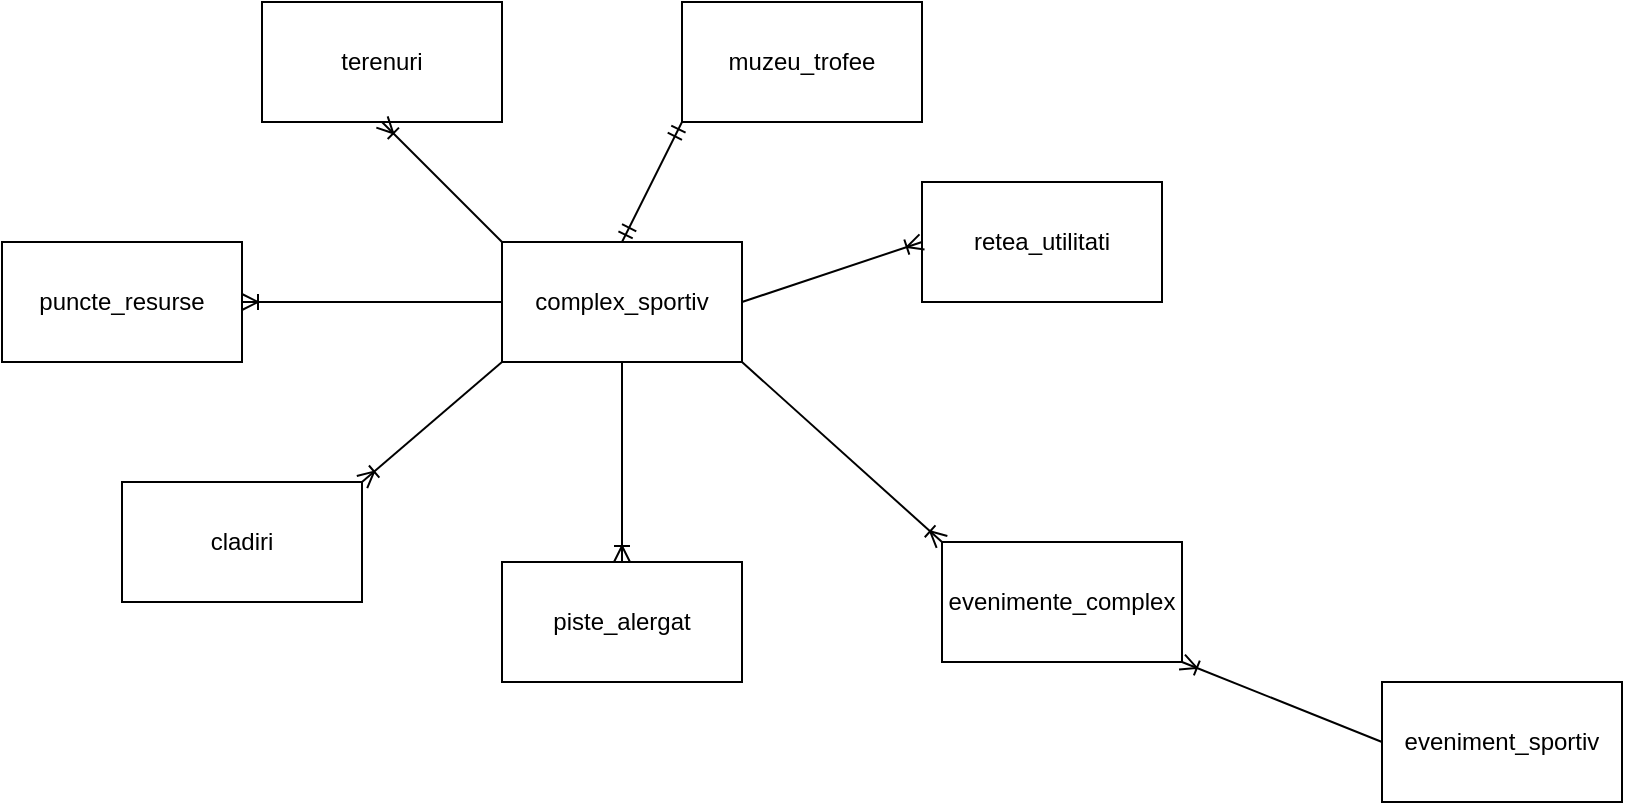 <mxfile version="24.4.8" type="device">
  <diagram id="fRDIJjPrT1TVWQbQLXxv" name="Pagină-1">
    <mxGraphModel dx="1290" dy="541" grid="1" gridSize="10" guides="1" tooltips="1" connect="1" arrows="1" fold="1" page="1" pageScale="1" pageWidth="850" pageHeight="1100" math="0" shadow="0">
      <root>
        <mxCell id="0" />
        <mxCell id="1" parent="0" />
        <mxCell id="BlQAD16sycsqLaOVK7rG-1" value="complex_sportiv" style="rounded=0;whiteSpace=wrap;html=1;" vertex="1" parent="1">
          <mxGeometry x="250" y="310" width="120" height="60" as="geometry" />
        </mxCell>
        <mxCell id="BlQAD16sycsqLaOVK7rG-2" value="cladiri" style="rounded=0;whiteSpace=wrap;html=1;" vertex="1" parent="1">
          <mxGeometry x="60" y="430" width="120" height="60" as="geometry" />
        </mxCell>
        <mxCell id="BlQAD16sycsqLaOVK7rG-3" value="puncte_resurse" style="rounded=0;whiteSpace=wrap;html=1;" vertex="1" parent="1">
          <mxGeometry y="310" width="120" height="60" as="geometry" />
        </mxCell>
        <mxCell id="BlQAD16sycsqLaOVK7rG-4" value="piste_alergat" style="rounded=0;whiteSpace=wrap;html=1;" vertex="1" parent="1">
          <mxGeometry x="250" y="470" width="120" height="60" as="geometry" />
        </mxCell>
        <mxCell id="BlQAD16sycsqLaOVK7rG-5" value="terenuri" style="rounded=0;whiteSpace=wrap;html=1;" vertex="1" parent="1">
          <mxGeometry x="130" y="190" width="120" height="60" as="geometry" />
        </mxCell>
        <mxCell id="BlQAD16sycsqLaOVK7rG-6" value="muzeu_trofee" style="rounded=0;whiteSpace=wrap;html=1;" vertex="1" parent="1">
          <mxGeometry x="340" y="190" width="120" height="60" as="geometry" />
        </mxCell>
        <mxCell id="BlQAD16sycsqLaOVK7rG-7" value="retea_utilitati" style="rounded=0;whiteSpace=wrap;html=1;" vertex="1" parent="1">
          <mxGeometry x="460" y="280" width="120" height="60" as="geometry" />
        </mxCell>
        <mxCell id="BlQAD16sycsqLaOVK7rG-8" value="" style="fontSize=12;html=1;endArrow=ERoneToMany;rounded=0;exitX=1;exitY=0.5;exitDx=0;exitDy=0;entryX=0;entryY=0.5;entryDx=0;entryDy=0;" edge="1" parent="1" source="BlQAD16sycsqLaOVK7rG-1" target="BlQAD16sycsqLaOVK7rG-7">
          <mxGeometry width="100" height="100" relative="1" as="geometry">
            <mxPoint x="380" y="440" as="sourcePoint" />
            <mxPoint x="330" y="230" as="targetPoint" />
          </mxGeometry>
        </mxCell>
        <mxCell id="BlQAD16sycsqLaOVK7rG-9" value="" style="fontSize=12;html=1;endArrow=ERoneToMany;rounded=0;exitX=0;exitY=0.5;exitDx=0;exitDy=0;entryX=1;entryY=1;entryDx=0;entryDy=0;" edge="1" parent="1" target="BlQAD16sycsqLaOVK7rG-16" source="BlQAD16sycsqLaOVK7rG-17">
          <mxGeometry width="100" height="100" relative="1" as="geometry">
            <mxPoint x="680" y="550" as="sourcePoint" />
            <mxPoint x="610" y="510" as="targetPoint" />
          </mxGeometry>
        </mxCell>
        <mxCell id="BlQAD16sycsqLaOVK7rG-10" value="" style="fontSize=12;html=1;endArrow=ERoneToMany;rounded=0;exitX=0;exitY=0;exitDx=0;exitDy=0;entryX=0.5;entryY=1;entryDx=0;entryDy=0;" edge="1" parent="1" source="BlQAD16sycsqLaOVK7rG-1" target="BlQAD16sycsqLaOVK7rG-5">
          <mxGeometry width="100" height="100" relative="1" as="geometry">
            <mxPoint x="380" y="350" as="sourcePoint" />
            <mxPoint x="460" y="450" as="targetPoint" />
          </mxGeometry>
        </mxCell>
        <mxCell id="BlQAD16sycsqLaOVK7rG-11" value="" style="fontSize=12;html=1;endArrow=ERoneToMany;rounded=0;exitX=0;exitY=0.5;exitDx=0;exitDy=0;entryX=1;entryY=0.5;entryDx=0;entryDy=0;" edge="1" parent="1" source="BlQAD16sycsqLaOVK7rG-1" target="BlQAD16sycsqLaOVK7rG-3">
          <mxGeometry width="100" height="100" relative="1" as="geometry">
            <mxPoint x="320" y="320" as="sourcePoint" />
            <mxPoint x="190" y="250" as="targetPoint" />
          </mxGeometry>
        </mxCell>
        <mxCell id="BlQAD16sycsqLaOVK7rG-12" value="" style="fontSize=12;html=1;endArrow=ERoneToMany;rounded=0;exitX=0;exitY=1;exitDx=0;exitDy=0;entryX=1;entryY=0;entryDx=0;entryDy=0;" edge="1" parent="1" source="BlQAD16sycsqLaOVK7rG-1" target="BlQAD16sycsqLaOVK7rG-2">
          <mxGeometry width="100" height="100" relative="1" as="geometry">
            <mxPoint x="330" y="330" as="sourcePoint" />
            <mxPoint x="200" y="260" as="targetPoint" />
          </mxGeometry>
        </mxCell>
        <mxCell id="BlQAD16sycsqLaOVK7rG-13" value="" style="fontSize=12;html=1;endArrow=ERmandOne;startArrow=ERmandOne;rounded=0;exitX=0.5;exitY=0;exitDx=0;exitDy=0;entryX=0;entryY=1;entryDx=0;entryDy=0;" edge="1" parent="1" source="BlQAD16sycsqLaOVK7rG-1" target="BlQAD16sycsqLaOVK7rG-6">
          <mxGeometry width="100" height="100" relative="1" as="geometry">
            <mxPoint x="320" y="480" as="sourcePoint" />
            <mxPoint x="320" y="380" as="targetPoint" />
          </mxGeometry>
        </mxCell>
        <mxCell id="BlQAD16sycsqLaOVK7rG-14" value="" style="fontSize=12;html=1;endArrow=ERoneToMany;rounded=0;exitX=0.5;exitY=1;exitDx=0;exitDy=0;entryX=0.5;entryY=0;entryDx=0;entryDy=0;" edge="1" parent="1" source="BlQAD16sycsqLaOVK7rG-1" target="BlQAD16sycsqLaOVK7rG-4">
          <mxGeometry width="100" height="100" relative="1" as="geometry">
            <mxPoint x="380" y="350" as="sourcePoint" />
            <mxPoint x="470" y="450" as="targetPoint" />
          </mxGeometry>
        </mxCell>
        <mxCell id="BlQAD16sycsqLaOVK7rG-15" value="" style="fontSize=12;html=1;endArrow=ERoneToMany;rounded=0;exitX=1;exitY=1;exitDx=0;exitDy=0;entryX=0;entryY=0;entryDx=0;entryDy=0;" edge="1" parent="1" source="BlQAD16sycsqLaOVK7rG-1" target="BlQAD16sycsqLaOVK7rG-16">
          <mxGeometry width="100" height="100" relative="1" as="geometry">
            <mxPoint x="390" y="360" as="sourcePoint" />
            <mxPoint x="480" y="460" as="targetPoint" />
          </mxGeometry>
        </mxCell>
        <mxCell id="BlQAD16sycsqLaOVK7rG-16" value="evenimente_complex" style="rounded=0;whiteSpace=wrap;html=1;" vertex="1" parent="1">
          <mxGeometry x="470" y="460" width="120" height="60" as="geometry" />
        </mxCell>
        <mxCell id="BlQAD16sycsqLaOVK7rG-17" value="eveniment_sportiv" style="rounded=0;whiteSpace=wrap;html=1;" vertex="1" parent="1">
          <mxGeometry x="690" y="530" width="120" height="60" as="geometry" />
        </mxCell>
      </root>
    </mxGraphModel>
  </diagram>
</mxfile>
